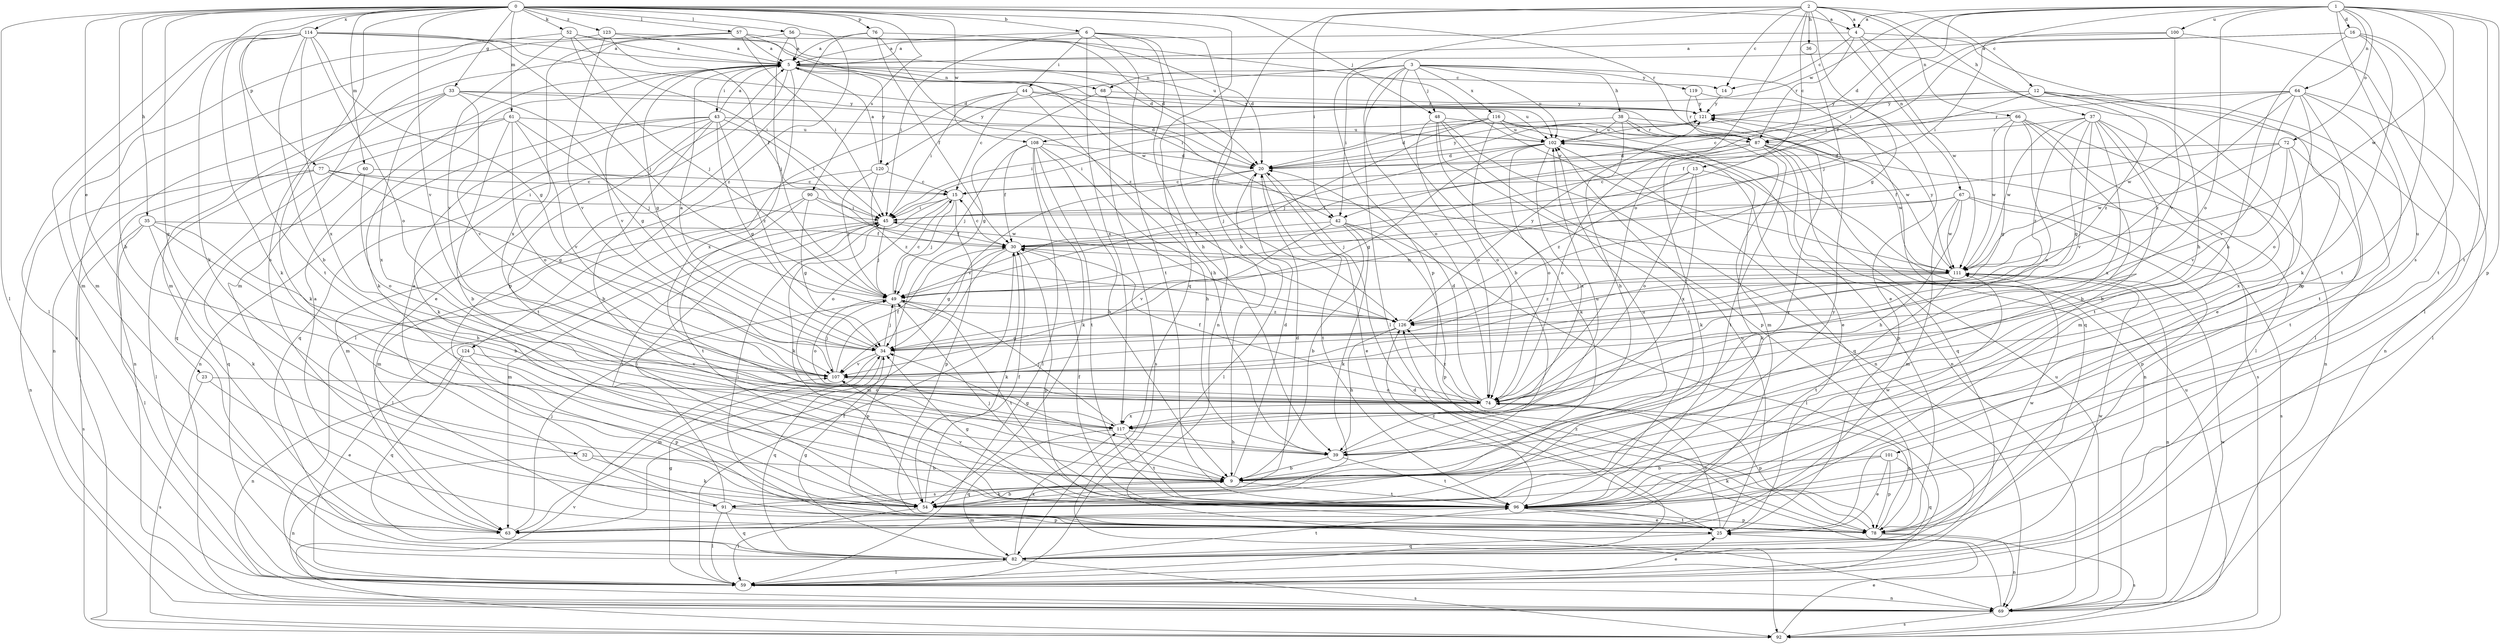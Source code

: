 strict digraph  {
0;
1;
2;
3;
4;
5;
6;
9;
12;
13;
14;
15;
16;
20;
23;
25;
30;
32;
33;
34;
35;
36;
37;
38;
39;
42;
43;
44;
45;
48;
49;
52;
54;
56;
57;
59;
60;
61;
63;
64;
66;
67;
68;
69;
72;
74;
76;
77;
78;
82;
87;
90;
91;
92;
96;
100;
101;
102;
107;
108;
111;
114;
116;
117;
119;
120;
121;
123;
124;
126;
0 -> 4  [label=a];
0 -> 6  [label=b];
0 -> 9  [label=b];
0 -> 23  [label=e];
0 -> 32  [label=g];
0 -> 33  [label=g];
0 -> 35  [label=h];
0 -> 48  [label=j];
0 -> 52  [label=k];
0 -> 54  [label=k];
0 -> 56  [label=l];
0 -> 57  [label=l];
0 -> 59  [label=l];
0 -> 60  [label=m];
0 -> 61  [label=m];
0 -> 76  [label=p];
0 -> 77  [label=p];
0 -> 82  [label=q];
0 -> 87  [label=r];
0 -> 90  [label=s];
0 -> 91  [label=s];
0 -> 107  [label=v];
0 -> 108  [label=w];
0 -> 114  [label=x];
0 -> 123  [label=z];
0 -> 124  [label=z];
1 -> 4  [label=a];
1 -> 16  [label=d];
1 -> 20  [label=d];
1 -> 30  [label=f];
1 -> 42  [label=i];
1 -> 64  [label=n];
1 -> 72  [label=o];
1 -> 74  [label=o];
1 -> 78  [label=p];
1 -> 91  [label=s];
1 -> 96  [label=t];
1 -> 100  [label=u];
1 -> 101  [label=u];
1 -> 108  [label=w];
1 -> 111  [label=w];
2 -> 4  [label=a];
2 -> 9  [label=b];
2 -> 12  [label=c];
2 -> 13  [label=c];
2 -> 14  [label=c];
2 -> 34  [label=g];
2 -> 36  [label=h];
2 -> 37  [label=h];
2 -> 42  [label=i];
2 -> 66  [label=n];
2 -> 67  [label=n];
2 -> 74  [label=o];
2 -> 78  [label=p];
3 -> 9  [label=b];
3 -> 25  [label=e];
3 -> 38  [label=h];
3 -> 42  [label=i];
3 -> 48  [label=j];
3 -> 59  [label=l];
3 -> 68  [label=n];
3 -> 74  [label=o];
3 -> 102  [label=u];
3 -> 116  [label=x];
3 -> 119  [label=y];
3 -> 120  [label=y];
4 -> 5  [label=a];
4 -> 14  [label=c];
4 -> 39  [label=h];
4 -> 78  [label=p];
4 -> 87  [label=r];
4 -> 111  [label=w];
5 -> 14  [label=c];
5 -> 25  [label=e];
5 -> 34  [label=g];
5 -> 42  [label=i];
5 -> 43  [label=i];
5 -> 54  [label=k];
5 -> 68  [label=n];
5 -> 87  [label=r];
5 -> 107  [label=v];
5 -> 117  [label=x];
5 -> 120  [label=y];
6 -> 5  [label=a];
6 -> 39  [label=h];
6 -> 44  [label=i];
6 -> 45  [label=i];
6 -> 69  [label=n];
6 -> 96  [label=t];
6 -> 117  [label=x];
6 -> 126  [label=z];
9 -> 20  [label=d];
9 -> 54  [label=k];
9 -> 91  [label=s];
9 -> 96  [label=t];
9 -> 102  [label=u];
12 -> 15  [label=c];
12 -> 25  [label=e];
12 -> 30  [label=f];
12 -> 59  [label=l];
12 -> 69  [label=n];
12 -> 121  [label=y];
12 -> 126  [label=z];
13 -> 15  [label=c];
13 -> 54  [label=k];
13 -> 74  [label=o];
13 -> 117  [label=x];
13 -> 126  [label=z];
14 -> 121  [label=y];
15 -> 45  [label=i];
15 -> 49  [label=j];
15 -> 54  [label=k];
15 -> 74  [label=o];
15 -> 78  [label=p];
16 -> 5  [label=a];
16 -> 39  [label=h];
16 -> 45  [label=i];
16 -> 54  [label=k];
16 -> 59  [label=l];
16 -> 96  [label=t];
20 -> 15  [label=c];
20 -> 25  [label=e];
20 -> 59  [label=l];
20 -> 96  [label=t];
20 -> 107  [label=v];
20 -> 121  [label=y];
23 -> 25  [label=e];
23 -> 74  [label=o];
23 -> 92  [label=s];
25 -> 45  [label=i];
25 -> 74  [label=o];
25 -> 82  [label=q];
25 -> 96  [label=t];
25 -> 102  [label=u];
30 -> 15  [label=c];
30 -> 34  [label=g];
30 -> 54  [label=k];
30 -> 63  [label=m];
30 -> 78  [label=p];
30 -> 111  [label=w];
32 -> 9  [label=b];
32 -> 54  [label=k];
32 -> 69  [label=n];
33 -> 20  [label=d];
33 -> 34  [label=g];
33 -> 54  [label=k];
33 -> 69  [label=n];
33 -> 107  [label=v];
33 -> 117  [label=x];
33 -> 121  [label=y];
34 -> 5  [label=a];
34 -> 49  [label=j];
34 -> 63  [label=m];
34 -> 82  [label=q];
34 -> 107  [label=v];
35 -> 9  [label=b];
35 -> 30  [label=f];
35 -> 39  [label=h];
35 -> 54  [label=k];
35 -> 59  [label=l];
35 -> 92  [label=s];
36 -> 49  [label=j];
37 -> 9  [label=b];
37 -> 34  [label=g];
37 -> 63  [label=m];
37 -> 87  [label=r];
37 -> 96  [label=t];
37 -> 107  [label=v];
37 -> 111  [label=w];
37 -> 117  [label=x];
37 -> 126  [label=z];
38 -> 39  [label=h];
38 -> 45  [label=i];
38 -> 63  [label=m];
38 -> 87  [label=r];
38 -> 102  [label=u];
38 -> 111  [label=w];
39 -> 9  [label=b];
39 -> 34  [label=g];
39 -> 96  [label=t];
39 -> 102  [label=u];
42 -> 9  [label=b];
42 -> 30  [label=f];
42 -> 54  [label=k];
42 -> 59  [label=l];
42 -> 78  [label=p];
42 -> 107  [label=v];
43 -> 5  [label=a];
43 -> 9  [label=b];
43 -> 34  [label=g];
43 -> 45  [label=i];
43 -> 54  [label=k];
43 -> 69  [label=n];
43 -> 82  [label=q];
43 -> 96  [label=t];
43 -> 102  [label=u];
43 -> 126  [label=z];
44 -> 15  [label=c];
44 -> 39  [label=h];
44 -> 45  [label=i];
44 -> 59  [label=l];
44 -> 102  [label=u];
44 -> 121  [label=y];
45 -> 30  [label=f];
45 -> 49  [label=j];
45 -> 59  [label=l];
45 -> 63  [label=m];
48 -> 54  [label=k];
48 -> 69  [label=n];
48 -> 74  [label=o];
48 -> 78  [label=p];
48 -> 87  [label=r];
48 -> 96  [label=t];
49 -> 15  [label=c];
49 -> 74  [label=o];
49 -> 78  [label=p];
49 -> 96  [label=t];
49 -> 126  [label=z];
52 -> 5  [label=a];
52 -> 20  [label=d];
52 -> 45  [label=i];
52 -> 49  [label=j];
52 -> 63  [label=m];
52 -> 107  [label=v];
54 -> 9  [label=b];
54 -> 20  [label=d];
54 -> 30  [label=f];
54 -> 45  [label=i];
54 -> 59  [label=l];
54 -> 121  [label=y];
56 -> 5  [label=a];
56 -> 49  [label=j];
56 -> 63  [label=m];
56 -> 111  [label=w];
57 -> 5  [label=a];
57 -> 20  [label=d];
57 -> 45  [label=i];
57 -> 63  [label=m];
57 -> 111  [label=w];
57 -> 117  [label=x];
59 -> 25  [label=e];
59 -> 30  [label=f];
59 -> 34  [label=g];
59 -> 69  [label=n];
60 -> 15  [label=c];
60 -> 74  [label=o];
60 -> 82  [label=q];
61 -> 9  [label=b];
61 -> 49  [label=j];
61 -> 69  [label=n];
61 -> 74  [label=o];
61 -> 82  [label=q];
61 -> 102  [label=u];
61 -> 107  [label=v];
63 -> 5  [label=a];
63 -> 49  [label=j];
64 -> 9  [label=b];
64 -> 59  [label=l];
64 -> 74  [label=o];
64 -> 87  [label=r];
64 -> 96  [label=t];
64 -> 107  [label=v];
64 -> 111  [label=w];
64 -> 121  [label=y];
64 -> 126  [label=z];
66 -> 9  [label=b];
66 -> 34  [label=g];
66 -> 59  [label=l];
66 -> 69  [label=n];
66 -> 74  [label=o];
66 -> 102  [label=u];
66 -> 111  [label=w];
67 -> 39  [label=h];
67 -> 45  [label=i];
67 -> 49  [label=j];
67 -> 63  [label=m];
67 -> 78  [label=p];
67 -> 92  [label=s];
67 -> 111  [label=w];
68 -> 34  [label=g];
68 -> 92  [label=s];
68 -> 121  [label=y];
69 -> 20  [label=d];
69 -> 92  [label=s];
69 -> 102  [label=u];
69 -> 111  [label=w];
72 -> 20  [label=d];
72 -> 30  [label=f];
72 -> 96  [label=t];
72 -> 107  [label=v];
72 -> 111  [label=w];
72 -> 117  [label=x];
74 -> 20  [label=d];
74 -> 30  [label=f];
74 -> 78  [label=p];
74 -> 117  [label=x];
74 -> 126  [label=z];
76 -> 5  [label=a];
76 -> 20  [label=d];
76 -> 30  [label=f];
76 -> 78  [label=p];
76 -> 126  [label=z];
77 -> 15  [label=c];
77 -> 34  [label=g];
77 -> 45  [label=i];
77 -> 59  [label=l];
77 -> 69  [label=n];
78 -> 69  [label=n];
78 -> 74  [label=o];
78 -> 92  [label=s];
78 -> 111  [label=w];
78 -> 126  [label=z];
82 -> 34  [label=g];
82 -> 59  [label=l];
82 -> 92  [label=s];
82 -> 96  [label=t];
82 -> 111  [label=w];
82 -> 117  [label=x];
87 -> 20  [label=d];
87 -> 54  [label=k];
87 -> 69  [label=n];
87 -> 74  [label=o];
87 -> 78  [label=p];
87 -> 82  [label=q];
87 -> 96  [label=t];
87 -> 111  [label=w];
90 -> 34  [label=g];
90 -> 45  [label=i];
90 -> 63  [label=m];
90 -> 96  [label=t];
90 -> 111  [label=w];
91 -> 5  [label=a];
91 -> 45  [label=i];
91 -> 59  [label=l];
91 -> 78  [label=p];
91 -> 82  [label=q];
92 -> 25  [label=e];
92 -> 102  [label=u];
92 -> 107  [label=v];
96 -> 25  [label=e];
96 -> 30  [label=f];
96 -> 34  [label=g];
96 -> 49  [label=j];
96 -> 63  [label=m];
96 -> 78  [label=p];
96 -> 107  [label=v];
96 -> 111  [label=w];
96 -> 121  [label=y];
96 -> 126  [label=z];
100 -> 5  [label=a];
100 -> 45  [label=i];
100 -> 96  [label=t];
100 -> 107  [label=v];
101 -> 9  [label=b];
101 -> 25  [label=e];
101 -> 54  [label=k];
101 -> 78  [label=p];
101 -> 82  [label=q];
102 -> 20  [label=d];
102 -> 34  [label=g];
102 -> 49  [label=j];
102 -> 74  [label=o];
102 -> 82  [label=q];
102 -> 117  [label=x];
107 -> 30  [label=f];
107 -> 49  [label=j];
107 -> 74  [label=o];
108 -> 9  [label=b];
108 -> 20  [label=d];
108 -> 30  [label=f];
108 -> 39  [label=h];
108 -> 49  [label=j];
108 -> 54  [label=k];
108 -> 59  [label=l];
108 -> 96  [label=t];
111 -> 49  [label=j];
111 -> 69  [label=n];
111 -> 96  [label=t];
111 -> 121  [label=y];
111 -> 126  [label=z];
114 -> 5  [label=a];
114 -> 9  [label=b];
114 -> 20  [label=d];
114 -> 34  [label=g];
114 -> 49  [label=j];
114 -> 54  [label=k];
114 -> 59  [label=l];
114 -> 63  [label=m];
114 -> 74  [label=o];
114 -> 96  [label=t];
114 -> 117  [label=x];
116 -> 20  [label=d];
116 -> 25  [label=e];
116 -> 45  [label=i];
116 -> 49  [label=j];
116 -> 69  [label=n];
116 -> 74  [label=o];
116 -> 92  [label=s];
116 -> 102  [label=u];
117 -> 39  [label=h];
117 -> 49  [label=j];
117 -> 82  [label=q];
117 -> 96  [label=t];
119 -> 82  [label=q];
119 -> 87  [label=r];
119 -> 121  [label=y];
120 -> 5  [label=a];
120 -> 15  [label=c];
120 -> 49  [label=j];
120 -> 63  [label=m];
120 -> 126  [label=z];
121 -> 102  [label=u];
123 -> 5  [label=a];
123 -> 30  [label=f];
123 -> 92  [label=s];
123 -> 102  [label=u];
123 -> 107  [label=v];
124 -> 69  [label=n];
124 -> 78  [label=p];
124 -> 82  [label=q];
124 -> 107  [label=v];
126 -> 34  [label=g];
126 -> 39  [label=h];
126 -> 45  [label=i];
126 -> 121  [label=y];
}
